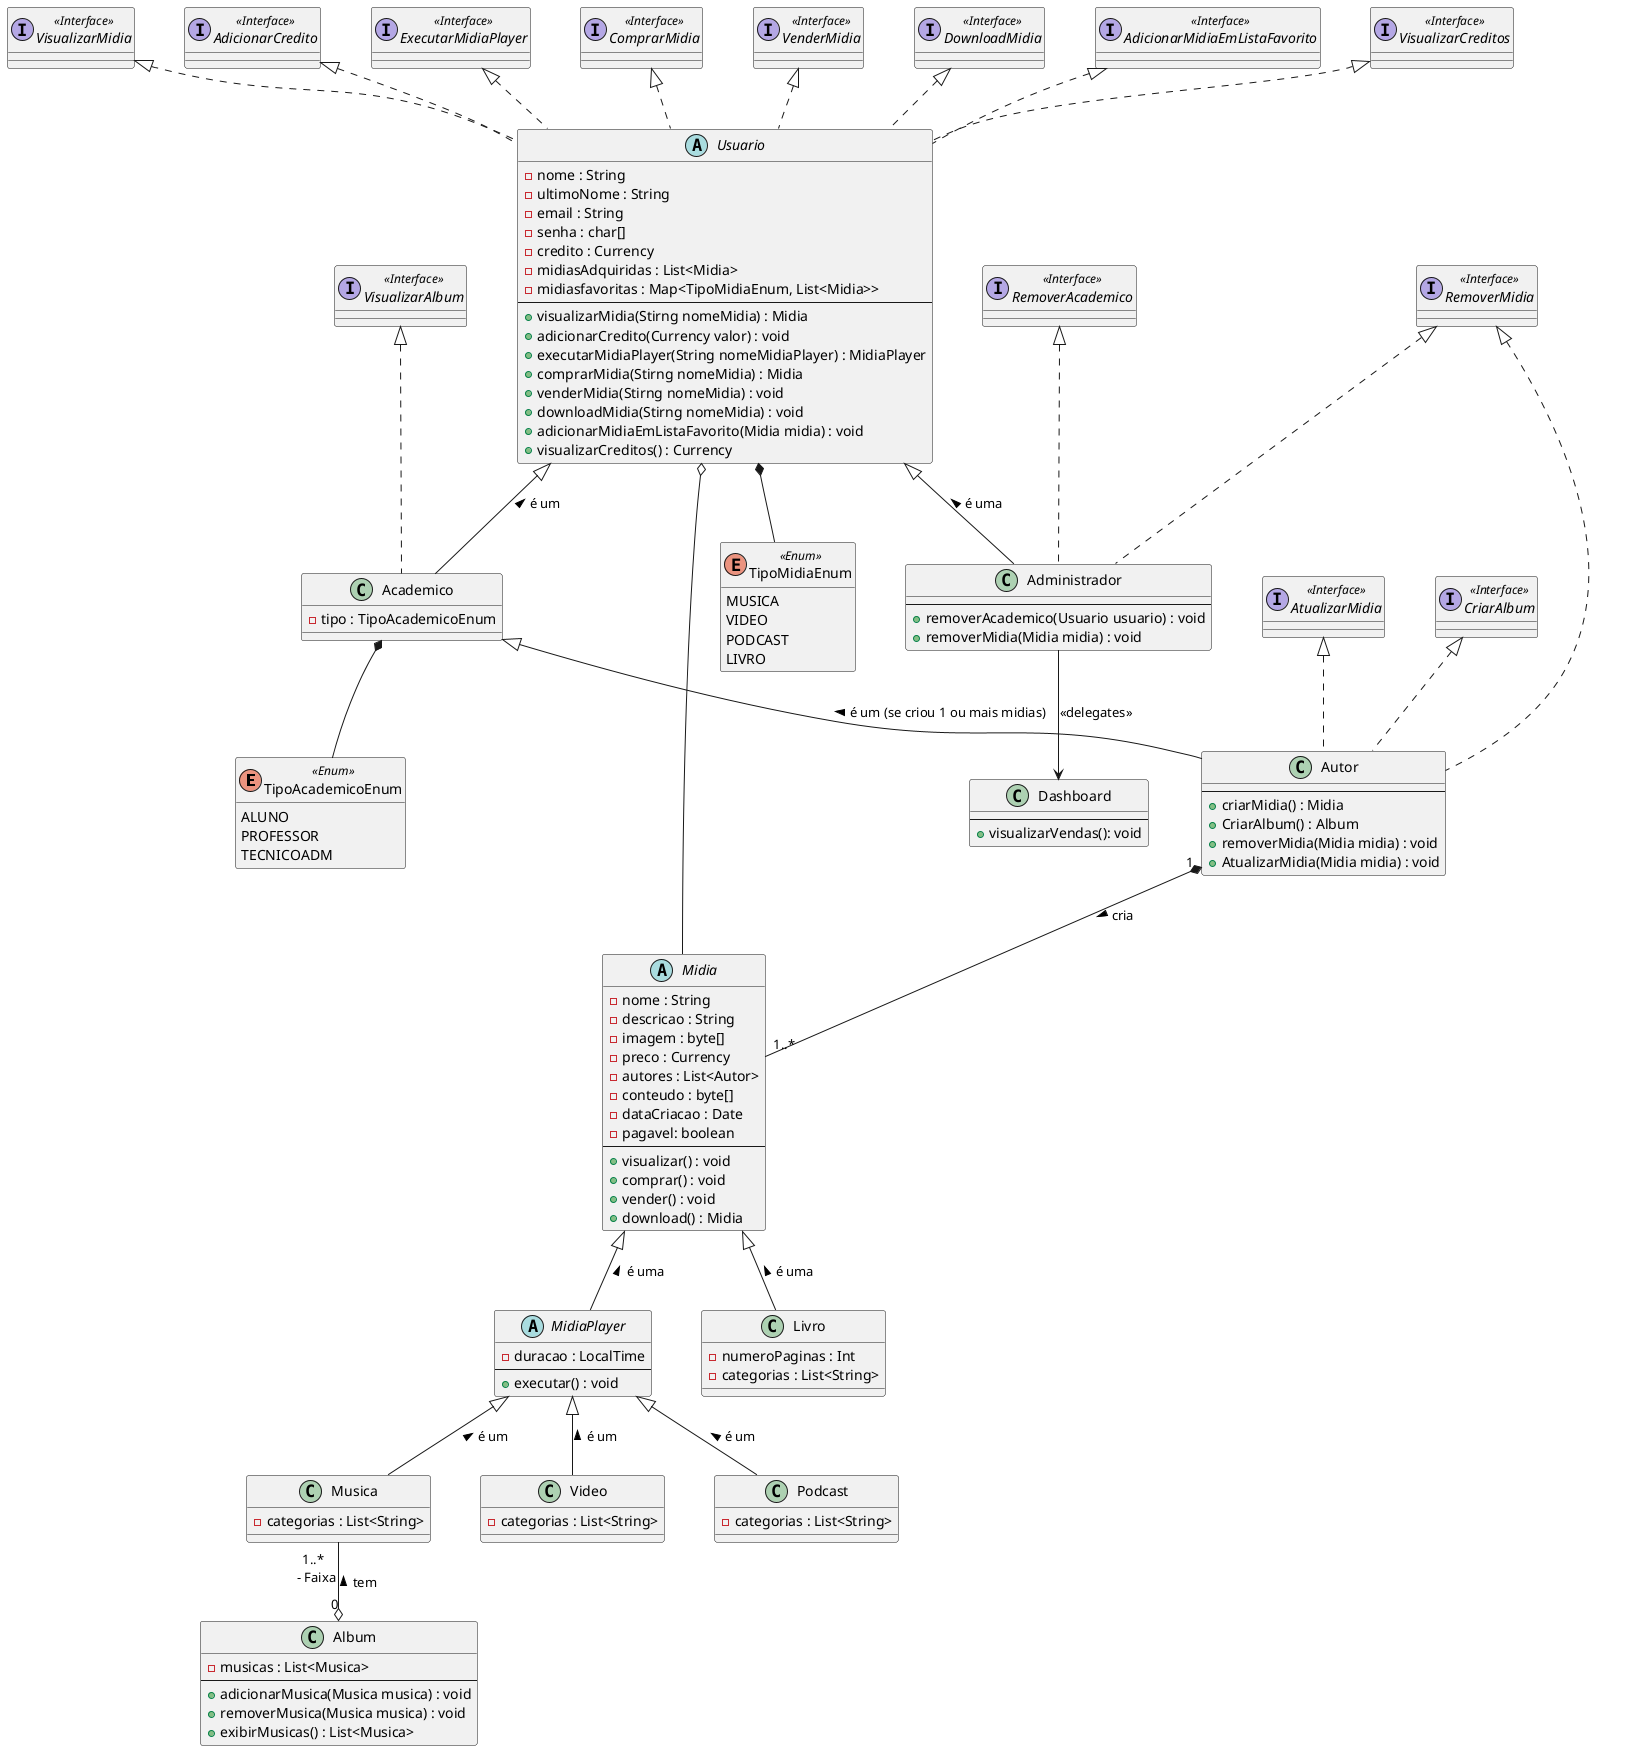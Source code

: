 @startuml class
skinparam nodesep 50

enum TipoAcademicoEnum <<Enum>> {
  ALUNO
  PROFESSOR
  TECNICOADM
}

enum TipoMidiaEnum <<Enum>> {
  MUSICA
  VIDEO
  PODCAST
  LIVRO
}

abstract class Usuario {
  -nome : String
  -ultimoNome : String
  -email : String
  -senha : char[]
  -credito : Currency
  -midiasAdquiridas : List<Midia> 
  -midiasfavoritas : Map<TipoMidiaEnum, List<Midia>>
  ---
  +visualizarMidia(Stirng nomeMidia) : Midia 
  +adicionarCredito(Currency valor) : void 
  +executarMidiaPlayer(String nomeMidiaPlayer) : MidiaPlayer 
  +comprarMidia(Stirng nomeMidia) : Midia 
  +venderMidia(Stirng nomeMidia) : void 
  +downloadMidia(Stirng nomeMidia) : void 
  +adicionarMidiaEmListaFavorito(Midia midia) : void 
  +visualizarCreditos() : Currency
}

class Academico {
  -tipo : TipoAcademicoEnum
}

class Autor {
  ---
  +criarMidia() : Midia
  +CriarAlbum() : Album
  +removerMidia(Midia midia) : void
  +AtualizarMidia(Midia midia) : void
}

class Administrador {
  ---
  +removerAcademico(Usuario usuario) : void
  +removerMidia(Midia midia) : void
}

class Album {
  -musicas : List<Musica>
  ---
  +adicionarMusica(Musica musica) : void
  +removerMusica(Musica musica) : void
  +exibirMusicas() : List<Musica> 
}

abstract class Midia {
  -nome : String
  -descricao : String
  -imagem : byte[]
  -preco : Currency
  -autores : List<Autor>
  -conteudo : byte[]
  -dataCriacao : Date
  -pagavel: boolean
  ---
  +visualizar() : void
  +comprar() : void 
  +vender() : void
  +download() : Midia
}

abstract class MidiaPlayer {
  -duracao : LocalTime
  ---
  +executar() : void
}

class Dashboard {
  ---
  +visualizarVendas(): void
}

class Livro {
  -numeroPaginas : Int
  -categorias : List<String>
}

class Musica {
  -categorias : List<String> 
}

class Video {
  -categorias : List<String> 
}

class Podcast {
  -categorias : List<String> 
}

Autor "1" *-- "1..*" Midia : cria > 

Usuario o-- Midia

Academico *-- TipoAcademicoEnum
Usuario *-- TipoMidiaEnum

Usuario <|-- Academico : < é um
Academico <|-- Autor : < é um (se criou 1 ou mais midias)
Usuario <|-- Administrador: < é uma

Midia <|-- Livro  : < é uma
Midia <|-- MidiaPlayer : < é uma
MidiaPlayer <|-- Video : < é um
MidiaPlayer <|-- Podcast : < é um

MidiaPlayer <|-- Musica : < é um
Musica "1..* \n - Faixa" --o "0" Album : < tem

interface VisualizarMidia <<Interface>> 
interface RemoverMidia <<Interface>> 
interface RemoverAcademico <<Interface>> 
interface AtualizarMidia <<Interface>> 
interface AdicionarCredito <<Interface>> 
interface CriarAlbum <<Interface>> 
interface VisualizarAlbum <<Interface>> 

VisualizarAlbum <|.. Academico
CriarAlbum <|.. Autor
AdicionarCredito <|.. Usuario
VisualizarMidia <|.. Usuario
RemoverMidia <|.. Autor
RemoverMidia <|.. Administrador
RemoverAcademico <|.. Administrador
AtualizarMidia <|.. Autor
Administrador --> Dashboard : <<delegates>>

interface ExecutarMidiaPlayer <<Interface>> 
interface ComprarMidia <<Interface>> 
interface VenderMidia <<Interface>> 
interface DownloadMidia <<Interface>> 
interface AdicionarMidiaEmListaFavorito <<Interface>> 
interface VisualizarCreditos <<Interface>> 

VisualizarCreditos <|.. Usuario
AdicionarMidiaEmListaFavorito <|.. Usuario
ExecutarMidiaPlayer <|.. Usuario
ComprarMidia <|.. Usuario
VenderMidia <|.. Usuario
DownloadMidia <|.. Usuario


hide Dashboard attributes
hide TipoAcademicoEnum methods
hide TipoMidiaEnum methods


@enduml